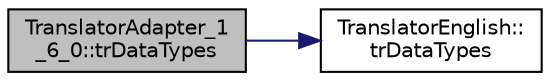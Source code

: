 digraph "TranslatorAdapter_1_6_0::trDataTypes"
{
 // LATEX_PDF_SIZE
  edge [fontname="Helvetica",fontsize="10",labelfontname="Helvetica",labelfontsize="10"];
  node [fontname="Helvetica",fontsize="10",shape=record];
  rankdir="LR";
  Node1 [label="TranslatorAdapter_1\l_6_0::trDataTypes",height=0.2,width=0.4,color="black", fillcolor="grey75", style="filled", fontcolor="black",tooltip=" "];
  Node1 -> Node2 [color="midnightblue",fontsize="10",style="solid",fontname="Helvetica"];
  Node2 [label="TranslatorEnglish::\ltrDataTypes",height=0.2,width=0.4,color="black", fillcolor="white", style="filled",URL="$classTranslatorEnglish.html#ae6d9c4b0dd11152c36a9ff308e143fa7",tooltip=" "];
}
